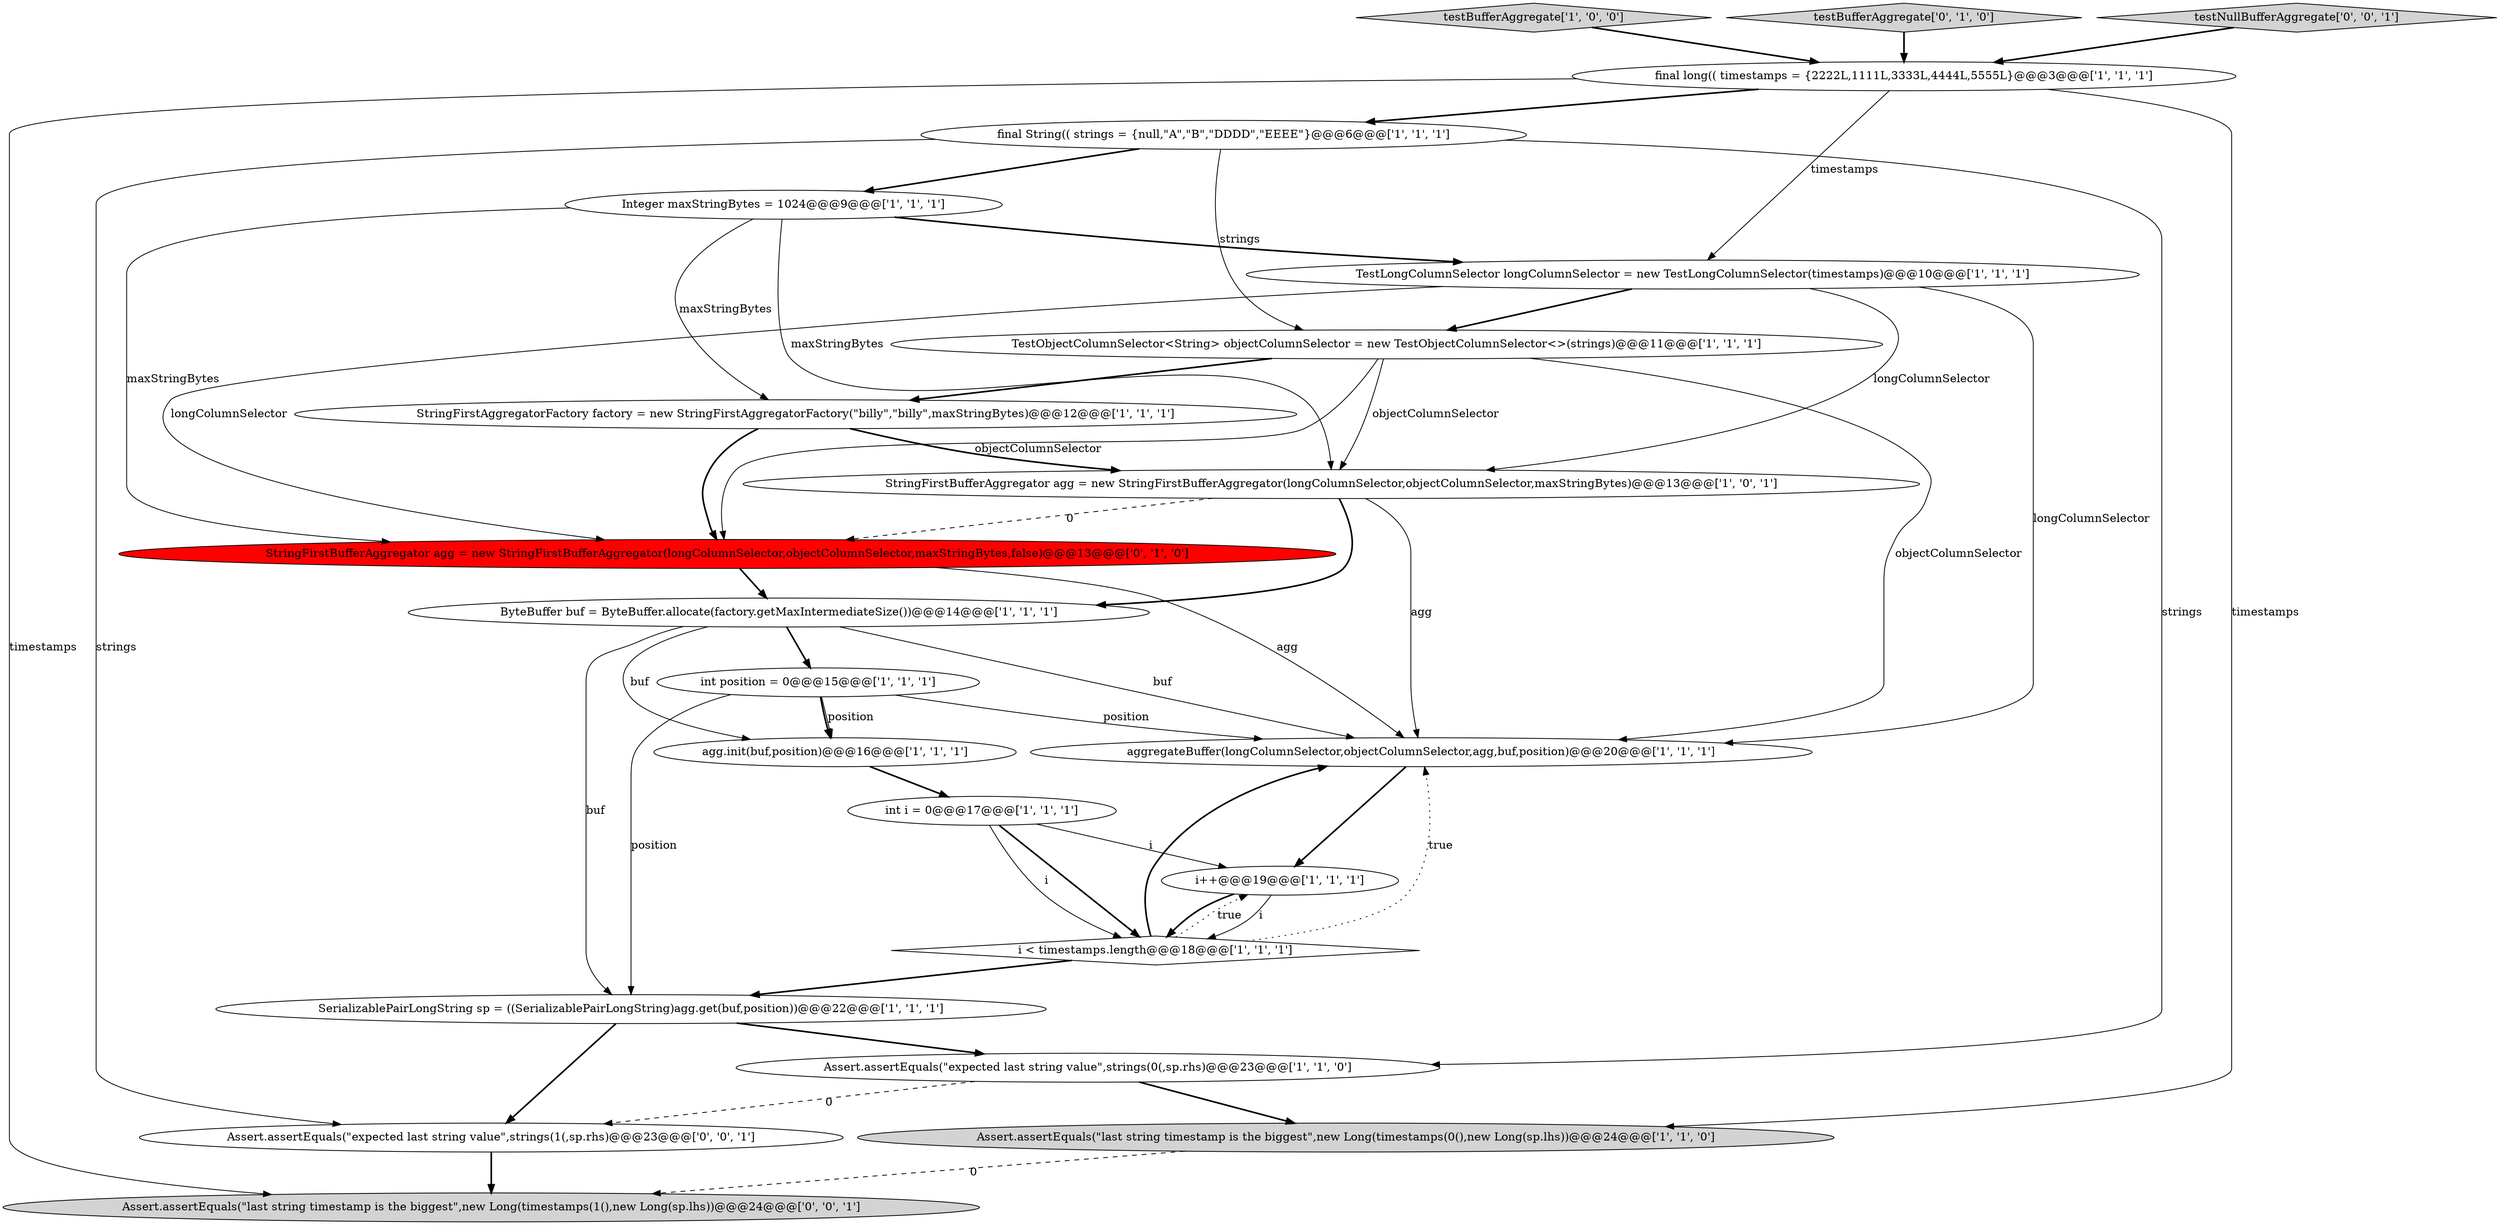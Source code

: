 digraph {
6 [style = filled, label = "SerializablePairLongString sp = ((SerializablePairLongString)agg.get(buf,position))@@@22@@@['1', '1', '1']", fillcolor = white, shape = ellipse image = "AAA0AAABBB1BBB"];
16 [style = filled, label = "TestObjectColumnSelector<String> objectColumnSelector = new TestObjectColumnSelector<>(strings)@@@11@@@['1', '1', '1']", fillcolor = white, shape = ellipse image = "AAA0AAABBB1BBB"];
4 [style = filled, label = "TestLongColumnSelector longColumnSelector = new TestLongColumnSelector(timestamps)@@@10@@@['1', '1', '1']", fillcolor = white, shape = ellipse image = "AAA0AAABBB1BBB"];
7 [style = filled, label = "StringFirstAggregatorFactory factory = new StringFirstAggregatorFactory(\"billy\",\"billy\",maxStringBytes)@@@12@@@['1', '1', '1']", fillcolor = white, shape = ellipse image = "AAA0AAABBB1BBB"];
11 [style = filled, label = "testBufferAggregate['1', '0', '0']", fillcolor = lightgray, shape = diamond image = "AAA0AAABBB1BBB"];
5 [style = filled, label = "ByteBuffer buf = ByteBuffer.allocate(factory.getMaxIntermediateSize())@@@14@@@['1', '1', '1']", fillcolor = white, shape = ellipse image = "AAA0AAABBB1BBB"];
17 [style = filled, label = "final long(( timestamps = {2222L,1111L,3333L,4444L,5555L}@@@3@@@['1', '1', '1']", fillcolor = white, shape = ellipse image = "AAA0AAABBB1BBB"];
19 [style = filled, label = "testBufferAggregate['0', '1', '0']", fillcolor = lightgray, shape = diamond image = "AAA0AAABBB2BBB"];
22 [style = filled, label = "Assert.assertEquals(\"expected last string value\",strings(1(,sp.rhs)@@@23@@@['0', '0', '1']", fillcolor = white, shape = ellipse image = "AAA0AAABBB3BBB"];
3 [style = filled, label = "i < timestamps.length@@@18@@@['1', '1', '1']", fillcolor = white, shape = diamond image = "AAA0AAABBB1BBB"];
0 [style = filled, label = "aggregateBuffer(longColumnSelector,objectColumnSelector,agg,buf,position)@@@20@@@['1', '1', '1']", fillcolor = white, shape = ellipse image = "AAA0AAABBB1BBB"];
18 [style = filled, label = "StringFirstBufferAggregator agg = new StringFirstBufferAggregator(longColumnSelector,objectColumnSelector,maxStringBytes,false)@@@13@@@['0', '1', '0']", fillcolor = red, shape = ellipse image = "AAA1AAABBB2BBB"];
8 [style = filled, label = "Assert.assertEquals(\"last string timestamp is the biggest\",new Long(timestamps(0(),new Long(sp.lhs))@@@24@@@['1', '1', '0']", fillcolor = lightgray, shape = ellipse image = "AAA0AAABBB1BBB"];
20 [style = filled, label = "testNullBufferAggregate['0', '0', '1']", fillcolor = lightgray, shape = diamond image = "AAA0AAABBB3BBB"];
15 [style = filled, label = "i++@@@19@@@['1', '1', '1']", fillcolor = white, shape = ellipse image = "AAA0AAABBB1BBB"];
14 [style = filled, label = "final String(( strings = {null,\"A\",\"B\",\"DDDD\",\"EEEE\"}@@@6@@@['1', '1', '1']", fillcolor = white, shape = ellipse image = "AAA0AAABBB1BBB"];
12 [style = filled, label = "StringFirstBufferAggregator agg = new StringFirstBufferAggregator(longColumnSelector,objectColumnSelector,maxStringBytes)@@@13@@@['1', '0', '1']", fillcolor = white, shape = ellipse image = "AAA0AAABBB1BBB"];
13 [style = filled, label = "Assert.assertEquals(\"expected last string value\",strings(0(,sp.rhs)@@@23@@@['1', '1', '0']", fillcolor = white, shape = ellipse image = "AAA0AAABBB1BBB"];
2 [style = filled, label = "agg.init(buf,position)@@@16@@@['1', '1', '1']", fillcolor = white, shape = ellipse image = "AAA0AAABBB1BBB"];
9 [style = filled, label = "int i = 0@@@17@@@['1', '1', '1']", fillcolor = white, shape = ellipse image = "AAA0AAABBB1BBB"];
21 [style = filled, label = "Assert.assertEquals(\"last string timestamp is the biggest\",new Long(timestamps(1(),new Long(sp.lhs))@@@24@@@['0', '0', '1']", fillcolor = lightgray, shape = ellipse image = "AAA0AAABBB3BBB"];
10 [style = filled, label = "int position = 0@@@15@@@['1', '1', '1']", fillcolor = white, shape = ellipse image = "AAA0AAABBB1BBB"];
1 [style = filled, label = "Integer maxStringBytes = 1024@@@9@@@['1', '1', '1']", fillcolor = white, shape = ellipse image = "AAA0AAABBB1BBB"];
14->22 [style = solid, label="strings"];
5->10 [style = bold, label=""];
1->4 [style = bold, label=""];
1->7 [style = solid, label="maxStringBytes"];
20->17 [style = bold, label=""];
1->12 [style = solid, label="maxStringBytes"];
12->5 [style = bold, label=""];
10->0 [style = solid, label="position"];
7->12 [style = bold, label=""];
6->22 [style = bold, label=""];
4->12 [style = solid, label="longColumnSelector"];
10->6 [style = solid, label="position"];
16->7 [style = bold, label=""];
22->21 [style = bold, label=""];
3->6 [style = bold, label=""];
4->0 [style = solid, label="longColumnSelector"];
19->17 [style = bold, label=""];
2->9 [style = bold, label=""];
8->21 [style = dashed, label="0"];
16->12 [style = solid, label="objectColumnSelector"];
17->8 [style = solid, label="timestamps"];
15->3 [style = bold, label=""];
12->0 [style = solid, label="agg"];
0->15 [style = bold, label=""];
9->15 [style = solid, label="i"];
3->0 [style = bold, label=""];
14->1 [style = bold, label=""];
18->0 [style = solid, label="agg"];
15->3 [style = solid, label="i"];
4->18 [style = solid, label="longColumnSelector"];
16->0 [style = solid, label="objectColumnSelector"];
17->14 [style = bold, label=""];
17->4 [style = solid, label="timestamps"];
5->0 [style = solid, label="buf"];
5->6 [style = solid, label="buf"];
18->5 [style = bold, label=""];
6->13 [style = bold, label=""];
3->15 [style = dotted, label="true"];
3->0 [style = dotted, label="true"];
1->18 [style = solid, label="maxStringBytes"];
7->18 [style = bold, label=""];
9->3 [style = bold, label=""];
11->17 [style = bold, label=""];
12->18 [style = dashed, label="0"];
5->2 [style = solid, label="buf"];
10->2 [style = bold, label=""];
13->8 [style = bold, label=""];
14->13 [style = solid, label="strings"];
17->21 [style = solid, label="timestamps"];
13->22 [style = dashed, label="0"];
10->2 [style = solid, label="position"];
4->16 [style = bold, label=""];
9->3 [style = solid, label="i"];
16->18 [style = solid, label="objectColumnSelector"];
14->16 [style = solid, label="strings"];
}
